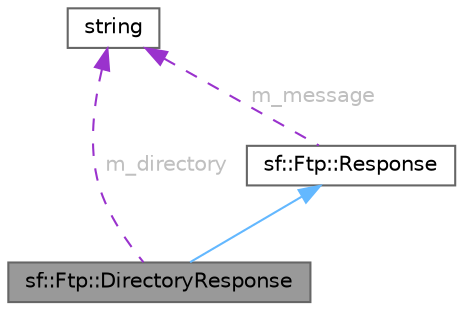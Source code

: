 digraph "sf::Ftp::DirectoryResponse"
{
 // INTERACTIVE_SVG=YES
 // LATEX_PDF_SIZE
  bgcolor="transparent";
  edge [fontname=Helvetica,fontsize=10,labelfontname=Helvetica,labelfontsize=10];
  node [fontname=Helvetica,fontsize=10,shape=box,height=0.2,width=0.4];
  Node1 [id="Node000001",label="sf::Ftp::DirectoryResponse",height=0.2,width=0.4,color="gray40", fillcolor="grey60", style="filled", fontcolor="black",tooltip="Specialization of FTP response returning a directory."];
  Node2 -> Node1 [id="edge4_Node000001_Node000002",dir="back",color="steelblue1",style="solid",tooltip=" "];
  Node2 [id="Node000002",label="sf::Ftp::Response",height=0.2,width=0.4,color="gray40", fillcolor="white", style="filled",URL="$a01817.html",tooltip="Define a FTP response."];
  Node3 -> Node2 [id="edge5_Node000002_Node000003",dir="back",color="darkorchid3",style="dashed",tooltip=" ",label=" m_message",fontcolor="grey" ];
  Node3 [id="Node000003",label="string",height=0.2,width=0.4,color="gray40", fillcolor="white", style="filled",tooltip=" "];
  Node3 -> Node1 [id="edge6_Node000001_Node000003",dir="back",color="darkorchid3",style="dashed",tooltip=" ",label=" m_directory",fontcolor="grey" ];
}
